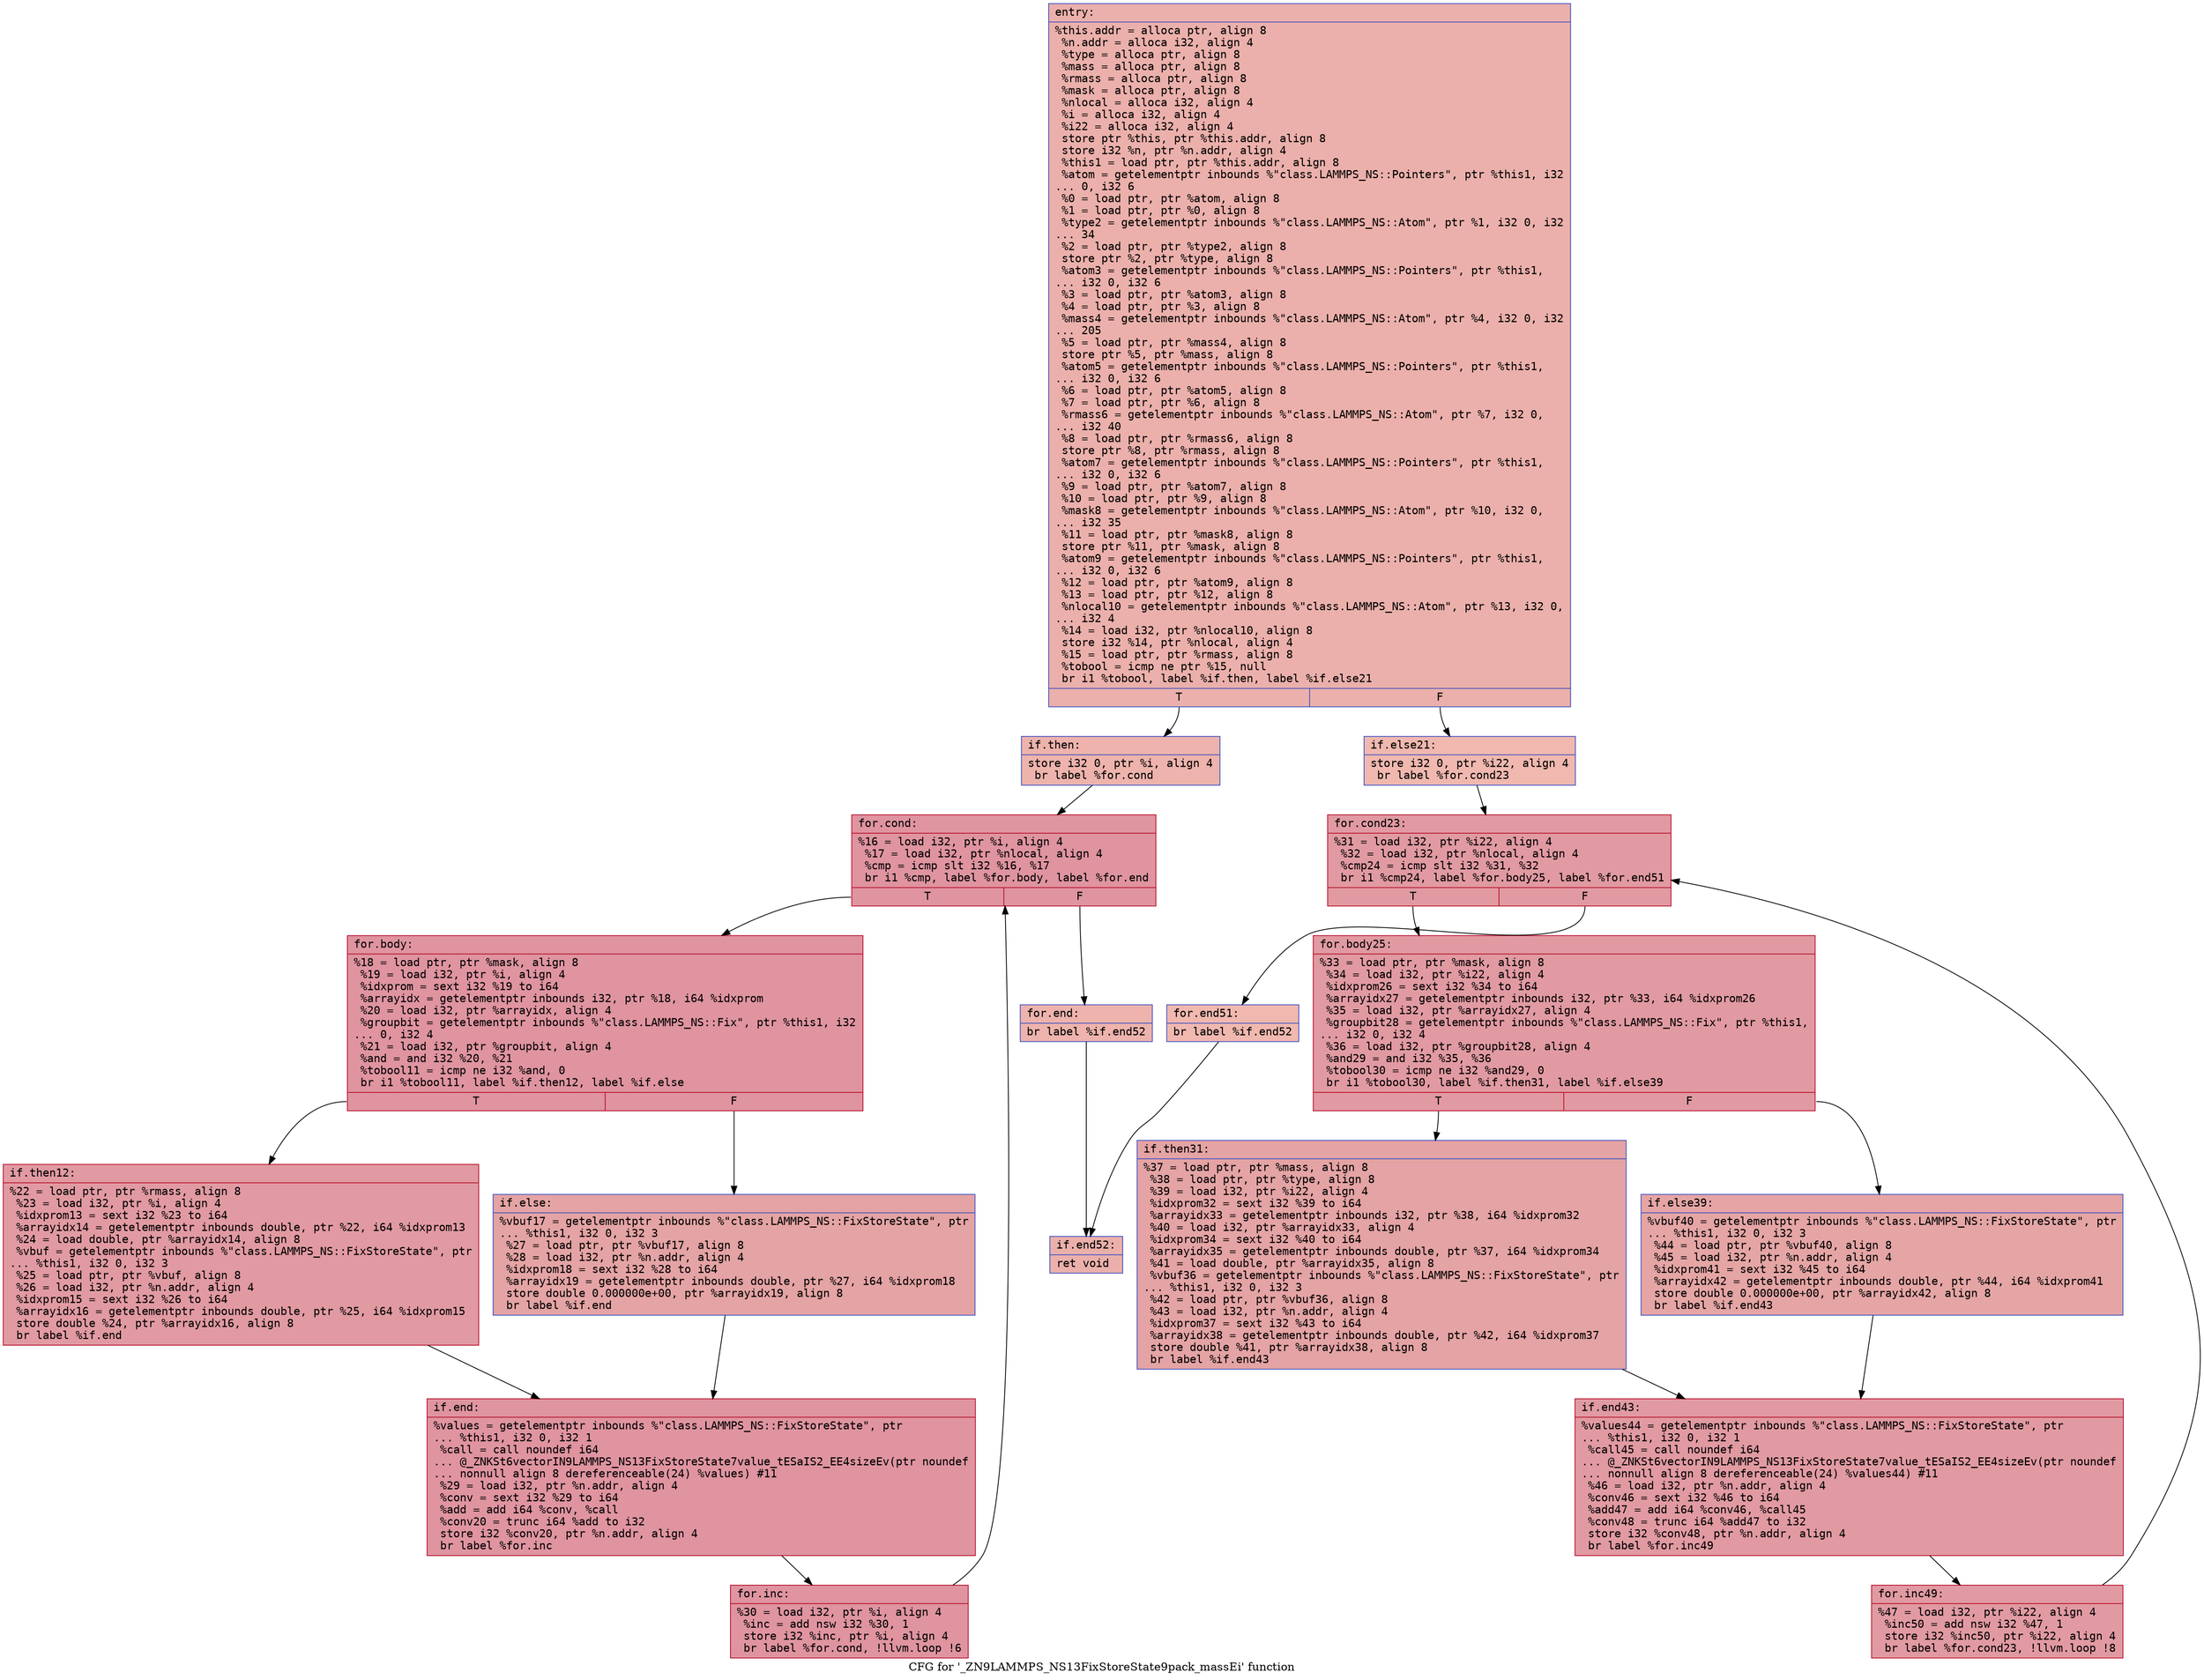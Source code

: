 digraph "CFG for '_ZN9LAMMPS_NS13FixStoreState9pack_massEi' function" {
	label="CFG for '_ZN9LAMMPS_NS13FixStoreState9pack_massEi' function";

	Node0x55b564948220 [shape=record,color="#3d50c3ff", style=filled, fillcolor="#d24b4070" fontname="Courier",label="{entry:\l|  %this.addr = alloca ptr, align 8\l  %n.addr = alloca i32, align 4\l  %type = alloca ptr, align 8\l  %mass = alloca ptr, align 8\l  %rmass = alloca ptr, align 8\l  %mask = alloca ptr, align 8\l  %nlocal = alloca i32, align 4\l  %i = alloca i32, align 4\l  %i22 = alloca i32, align 4\l  store ptr %this, ptr %this.addr, align 8\l  store i32 %n, ptr %n.addr, align 4\l  %this1 = load ptr, ptr %this.addr, align 8\l  %atom = getelementptr inbounds %\"class.LAMMPS_NS::Pointers\", ptr %this1, i32\l... 0, i32 6\l  %0 = load ptr, ptr %atom, align 8\l  %1 = load ptr, ptr %0, align 8\l  %type2 = getelementptr inbounds %\"class.LAMMPS_NS::Atom\", ptr %1, i32 0, i32\l... 34\l  %2 = load ptr, ptr %type2, align 8\l  store ptr %2, ptr %type, align 8\l  %atom3 = getelementptr inbounds %\"class.LAMMPS_NS::Pointers\", ptr %this1,\l... i32 0, i32 6\l  %3 = load ptr, ptr %atom3, align 8\l  %4 = load ptr, ptr %3, align 8\l  %mass4 = getelementptr inbounds %\"class.LAMMPS_NS::Atom\", ptr %4, i32 0, i32\l... 205\l  %5 = load ptr, ptr %mass4, align 8\l  store ptr %5, ptr %mass, align 8\l  %atom5 = getelementptr inbounds %\"class.LAMMPS_NS::Pointers\", ptr %this1,\l... i32 0, i32 6\l  %6 = load ptr, ptr %atom5, align 8\l  %7 = load ptr, ptr %6, align 8\l  %rmass6 = getelementptr inbounds %\"class.LAMMPS_NS::Atom\", ptr %7, i32 0,\l... i32 40\l  %8 = load ptr, ptr %rmass6, align 8\l  store ptr %8, ptr %rmass, align 8\l  %atom7 = getelementptr inbounds %\"class.LAMMPS_NS::Pointers\", ptr %this1,\l... i32 0, i32 6\l  %9 = load ptr, ptr %atom7, align 8\l  %10 = load ptr, ptr %9, align 8\l  %mask8 = getelementptr inbounds %\"class.LAMMPS_NS::Atom\", ptr %10, i32 0,\l... i32 35\l  %11 = load ptr, ptr %mask8, align 8\l  store ptr %11, ptr %mask, align 8\l  %atom9 = getelementptr inbounds %\"class.LAMMPS_NS::Pointers\", ptr %this1,\l... i32 0, i32 6\l  %12 = load ptr, ptr %atom9, align 8\l  %13 = load ptr, ptr %12, align 8\l  %nlocal10 = getelementptr inbounds %\"class.LAMMPS_NS::Atom\", ptr %13, i32 0,\l... i32 4\l  %14 = load i32, ptr %nlocal10, align 8\l  store i32 %14, ptr %nlocal, align 4\l  %15 = load ptr, ptr %rmass, align 8\l  %tobool = icmp ne ptr %15, null\l  br i1 %tobool, label %if.then, label %if.else21\l|{<s0>T|<s1>F}}"];
	Node0x55b564948220:s0 -> Node0x55b564949fd0[tooltip="entry -> if.then\nProbability 62.50%" ];
	Node0x55b564948220:s1 -> Node0x55b564948960[tooltip="entry -> if.else21\nProbability 37.50%" ];
	Node0x55b564949fd0 [shape=record,color="#3d50c3ff", style=filled, fillcolor="#d6524470" fontname="Courier",label="{if.then:\l|  store i32 0, ptr %i, align 4\l  br label %for.cond\l}"];
	Node0x55b564949fd0 -> Node0x55b564948a90[tooltip="if.then -> for.cond\nProbability 100.00%" ];
	Node0x55b564948a90 [shape=record,color="#b70d28ff", style=filled, fillcolor="#b70d2870" fontname="Courier",label="{for.cond:\l|  %16 = load i32, ptr %i, align 4\l  %17 = load i32, ptr %nlocal, align 4\l  %cmp = icmp slt i32 %16, %17\l  br i1 %cmp, label %for.body, label %for.end\l|{<s0>T|<s1>F}}"];
	Node0x55b564948a90:s0 -> Node0x55b56494a630[tooltip="for.cond -> for.body\nProbability 96.88%" ];
	Node0x55b564948a90:s1 -> Node0x55b56494a6b0[tooltip="for.cond -> for.end\nProbability 3.12%" ];
	Node0x55b56494a630 [shape=record,color="#b70d28ff", style=filled, fillcolor="#b70d2870" fontname="Courier",label="{for.body:\l|  %18 = load ptr, ptr %mask, align 8\l  %19 = load i32, ptr %i, align 4\l  %idxprom = sext i32 %19 to i64\l  %arrayidx = getelementptr inbounds i32, ptr %18, i64 %idxprom\l  %20 = load i32, ptr %arrayidx, align 4\l  %groupbit = getelementptr inbounds %\"class.LAMMPS_NS::Fix\", ptr %this1, i32\l... 0, i32 4\l  %21 = load i32, ptr %groupbit, align 4\l  %and = and i32 %20, %21\l  %tobool11 = icmp ne i32 %and, 0\l  br i1 %tobool11, label %if.then12, label %if.else\l|{<s0>T|<s1>F}}"];
	Node0x55b56494a630:s0 -> Node0x55b56494ad90[tooltip="for.body -> if.then12\nProbability 62.50%" ];
	Node0x55b56494a630:s1 -> Node0x55b56494ae10[tooltip="for.body -> if.else\nProbability 37.50%" ];
	Node0x55b56494ad90 [shape=record,color="#b70d28ff", style=filled, fillcolor="#bb1b2c70" fontname="Courier",label="{if.then12:\l|  %22 = load ptr, ptr %rmass, align 8\l  %23 = load i32, ptr %i, align 4\l  %idxprom13 = sext i32 %23 to i64\l  %arrayidx14 = getelementptr inbounds double, ptr %22, i64 %idxprom13\l  %24 = load double, ptr %arrayidx14, align 8\l  %vbuf = getelementptr inbounds %\"class.LAMMPS_NS::FixStoreState\", ptr\l... %this1, i32 0, i32 3\l  %25 = load ptr, ptr %vbuf, align 8\l  %26 = load i32, ptr %n.addr, align 4\l  %idxprom15 = sext i32 %26 to i64\l  %arrayidx16 = getelementptr inbounds double, ptr %25, i64 %idxprom15\l  store double %24, ptr %arrayidx16, align 8\l  br label %if.end\l}"];
	Node0x55b56494ad90 -> Node0x55b56494b670[tooltip="if.then12 -> if.end\nProbability 100.00%" ];
	Node0x55b56494ae10 [shape=record,color="#3d50c3ff", style=filled, fillcolor="#c32e3170" fontname="Courier",label="{if.else:\l|  %vbuf17 = getelementptr inbounds %\"class.LAMMPS_NS::FixStoreState\", ptr\l... %this1, i32 0, i32 3\l  %27 = load ptr, ptr %vbuf17, align 8\l  %28 = load i32, ptr %n.addr, align 4\l  %idxprom18 = sext i32 %28 to i64\l  %arrayidx19 = getelementptr inbounds double, ptr %27, i64 %idxprom18\l  store double 0.000000e+00, ptr %arrayidx19, align 8\l  br label %if.end\l}"];
	Node0x55b56494ae10 -> Node0x55b56494b670[tooltip="if.else -> if.end\nProbability 100.00%" ];
	Node0x55b56494b670 [shape=record,color="#b70d28ff", style=filled, fillcolor="#b70d2870" fontname="Courier",label="{if.end:\l|  %values = getelementptr inbounds %\"class.LAMMPS_NS::FixStoreState\", ptr\l... %this1, i32 0, i32 1\l  %call = call noundef i64\l... @_ZNKSt6vectorIN9LAMMPS_NS13FixStoreState7value_tESaIS2_EE4sizeEv(ptr noundef\l... nonnull align 8 dereferenceable(24) %values) #11\l  %29 = load i32, ptr %n.addr, align 4\l  %conv = sext i32 %29 to i64\l  %add = add i64 %conv, %call\l  %conv20 = trunc i64 %add to i32\l  store i32 %conv20, ptr %n.addr, align 4\l  br label %for.inc\l}"];
	Node0x55b56494b670 -> Node0x55b56494bc90[tooltip="if.end -> for.inc\nProbability 100.00%" ];
	Node0x55b56494bc90 [shape=record,color="#b70d28ff", style=filled, fillcolor="#b70d2870" fontname="Courier",label="{for.inc:\l|  %30 = load i32, ptr %i, align 4\l  %inc = add nsw i32 %30, 1\l  store i32 %inc, ptr %i, align 4\l  br label %for.cond, !llvm.loop !6\l}"];
	Node0x55b56494bc90 -> Node0x55b564948a90[tooltip="for.inc -> for.cond\nProbability 100.00%" ];
	Node0x55b56494a6b0 [shape=record,color="#3d50c3ff", style=filled, fillcolor="#d6524470" fontname="Courier",label="{for.end:\l|  br label %if.end52\l}"];
	Node0x55b56494a6b0 -> Node0x55b56494cac0[tooltip="for.end -> if.end52\nProbability 100.00%" ];
	Node0x55b564948960 [shape=record,color="#3d50c3ff", style=filled, fillcolor="#dc5d4a70" fontname="Courier",label="{if.else21:\l|  store i32 0, ptr %i22, align 4\l  br label %for.cond23\l}"];
	Node0x55b564948960 -> Node0x55b56494cc50[tooltip="if.else21 -> for.cond23\nProbability 100.00%" ];
	Node0x55b56494cc50 [shape=record,color="#b70d28ff", style=filled, fillcolor="#bb1b2c70" fontname="Courier",label="{for.cond23:\l|  %31 = load i32, ptr %i22, align 4\l  %32 = load i32, ptr %nlocal, align 4\l  %cmp24 = icmp slt i32 %31, %32\l  br i1 %cmp24, label %for.body25, label %for.end51\l|{<s0>T|<s1>F}}"];
	Node0x55b56494cc50:s0 -> Node0x55b56494cef0[tooltip="for.cond23 -> for.body25\nProbability 96.88%" ];
	Node0x55b56494cc50:s1 -> Node0x55b56494cf70[tooltip="for.cond23 -> for.end51\nProbability 3.12%" ];
	Node0x55b56494cef0 [shape=record,color="#b70d28ff", style=filled, fillcolor="#bb1b2c70" fontname="Courier",label="{for.body25:\l|  %33 = load ptr, ptr %mask, align 8\l  %34 = load i32, ptr %i22, align 4\l  %idxprom26 = sext i32 %34 to i64\l  %arrayidx27 = getelementptr inbounds i32, ptr %33, i64 %idxprom26\l  %35 = load i32, ptr %arrayidx27, align 4\l  %groupbit28 = getelementptr inbounds %\"class.LAMMPS_NS::Fix\", ptr %this1,\l... i32 0, i32 4\l  %36 = load i32, ptr %groupbit28, align 4\l  %and29 = and i32 %35, %36\l  %tobool30 = icmp ne i32 %and29, 0\l  br i1 %tobool30, label %if.then31, label %if.else39\l|{<s0>T|<s1>F}}"];
	Node0x55b56494cef0:s0 -> Node0x55b56494d670[tooltip="for.body25 -> if.then31\nProbability 62.50%" ];
	Node0x55b56494cef0:s1 -> Node0x55b56494d6f0[tooltip="for.body25 -> if.else39\nProbability 37.50%" ];
	Node0x55b56494d670 [shape=record,color="#3d50c3ff", style=filled, fillcolor="#c32e3170" fontname="Courier",label="{if.then31:\l|  %37 = load ptr, ptr %mass, align 8\l  %38 = load ptr, ptr %type, align 8\l  %39 = load i32, ptr %i22, align 4\l  %idxprom32 = sext i32 %39 to i64\l  %arrayidx33 = getelementptr inbounds i32, ptr %38, i64 %idxprom32\l  %40 = load i32, ptr %arrayidx33, align 4\l  %idxprom34 = sext i32 %40 to i64\l  %arrayidx35 = getelementptr inbounds double, ptr %37, i64 %idxprom34\l  %41 = load double, ptr %arrayidx35, align 8\l  %vbuf36 = getelementptr inbounds %\"class.LAMMPS_NS::FixStoreState\", ptr\l... %this1, i32 0, i32 3\l  %42 = load ptr, ptr %vbuf36, align 8\l  %43 = load i32, ptr %n.addr, align 4\l  %idxprom37 = sext i32 %43 to i64\l  %arrayidx38 = getelementptr inbounds double, ptr %42, i64 %idxprom37\l  store double %41, ptr %arrayidx38, align 8\l  br label %if.end43\l}"];
	Node0x55b56494d670 -> Node0x55b56494e170[tooltip="if.then31 -> if.end43\nProbability 100.00%" ];
	Node0x55b56494d6f0 [shape=record,color="#3d50c3ff", style=filled, fillcolor="#c5333470" fontname="Courier",label="{if.else39:\l|  %vbuf40 = getelementptr inbounds %\"class.LAMMPS_NS::FixStoreState\", ptr\l... %this1, i32 0, i32 3\l  %44 = load ptr, ptr %vbuf40, align 8\l  %45 = load i32, ptr %n.addr, align 4\l  %idxprom41 = sext i32 %45 to i64\l  %arrayidx42 = getelementptr inbounds double, ptr %44, i64 %idxprom41\l  store double 0.000000e+00, ptr %arrayidx42, align 8\l  br label %if.end43\l}"];
	Node0x55b56494d6f0 -> Node0x55b56494e170[tooltip="if.else39 -> if.end43\nProbability 100.00%" ];
	Node0x55b56494e170 [shape=record,color="#b70d28ff", style=filled, fillcolor="#bb1b2c70" fontname="Courier",label="{if.end43:\l|  %values44 = getelementptr inbounds %\"class.LAMMPS_NS::FixStoreState\", ptr\l... %this1, i32 0, i32 1\l  %call45 = call noundef i64\l... @_ZNKSt6vectorIN9LAMMPS_NS13FixStoreState7value_tESaIS2_EE4sizeEv(ptr noundef\l... nonnull align 8 dereferenceable(24) %values44) #11\l  %46 = load i32, ptr %n.addr, align 4\l  %conv46 = sext i32 %46 to i64\l  %add47 = add i64 %conv46, %call45\l  %conv48 = trunc i64 %add47 to i32\l  store i32 %conv48, ptr %n.addr, align 4\l  br label %for.inc49\l}"];
	Node0x55b56494e170 -> Node0x55b56494e7b0[tooltip="if.end43 -> for.inc49\nProbability 100.00%" ];
	Node0x55b56494e7b0 [shape=record,color="#b70d28ff", style=filled, fillcolor="#bb1b2c70" fontname="Courier",label="{for.inc49:\l|  %47 = load i32, ptr %i22, align 4\l  %inc50 = add nsw i32 %47, 1\l  store i32 %inc50, ptr %i22, align 4\l  br label %for.cond23, !llvm.loop !8\l}"];
	Node0x55b56494e7b0 -> Node0x55b56494cc50[tooltip="for.inc49 -> for.cond23\nProbability 100.00%" ];
	Node0x55b56494cf70 [shape=record,color="#3d50c3ff", style=filled, fillcolor="#dc5d4a70" fontname="Courier",label="{for.end51:\l|  br label %if.end52\l}"];
	Node0x55b56494cf70 -> Node0x55b56494cac0[tooltip="for.end51 -> if.end52\nProbability 100.00%" ];
	Node0x55b56494cac0 [shape=record,color="#3d50c3ff", style=filled, fillcolor="#d24b4070" fontname="Courier",label="{if.end52:\l|  ret void\l}"];
}
